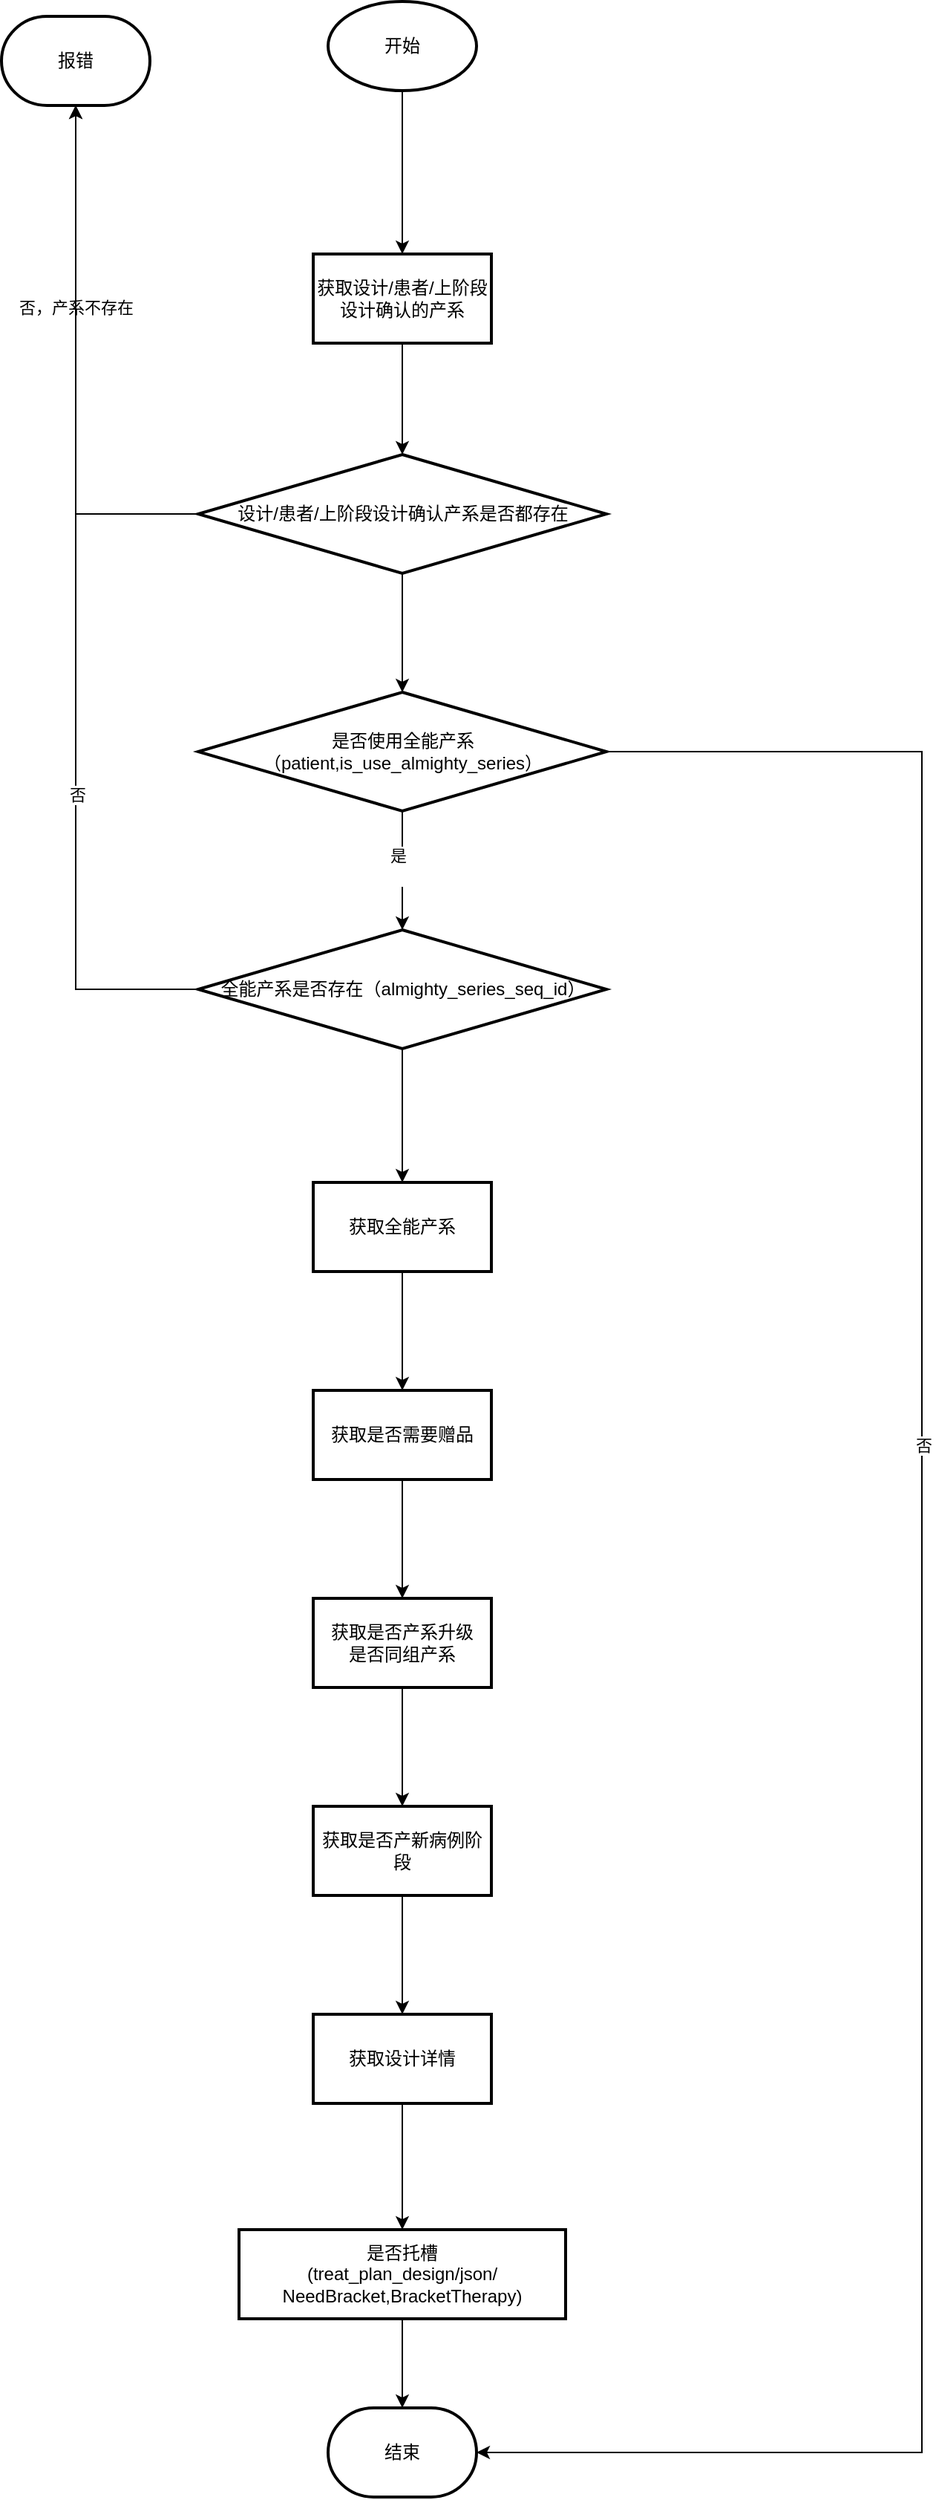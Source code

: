 <mxfile version="26.1.1">
  <diagram name="第 1 页" id="PB1JnNiwjE4Kyq06giUW">
    <mxGraphModel dx="1562" dy="754" grid="1" gridSize="10" guides="1" tooltips="1" connect="1" arrows="1" fold="1" page="1" pageScale="1" pageWidth="827" pageHeight="1169" math="0" shadow="0">
      <root>
        <mxCell id="0" />
        <mxCell id="1" parent="0" />
        <mxCell id="Prq1p_h90fiqttCvEaLN-1" value="" style="edgeStyle=orthogonalEdgeStyle;rounded=0;orthogonalLoop=1;jettySize=auto;html=1;" edge="1" parent="1" source="Prq1p_h90fiqttCvEaLN-2" target="Prq1p_h90fiqttCvEaLN-4">
          <mxGeometry relative="1" as="geometry" />
        </mxCell>
        <mxCell id="Prq1p_h90fiqttCvEaLN-2" value="开始" style="strokeWidth=2;html=1;shape=mxgraph.flowchart.start_1;whiteSpace=wrap;" vertex="1" parent="1">
          <mxGeometry x="410" y="180" width="100" height="60" as="geometry" />
        </mxCell>
        <mxCell id="Prq1p_h90fiqttCvEaLN-3" value="" style="edgeStyle=orthogonalEdgeStyle;rounded=0;orthogonalLoop=1;jettySize=auto;html=1;" edge="1" parent="1" source="Prq1p_h90fiqttCvEaLN-4" target="Prq1p_h90fiqttCvEaLN-6">
          <mxGeometry relative="1" as="geometry" />
        </mxCell>
        <mxCell id="Prq1p_h90fiqttCvEaLN-4" value="获取设计/患者/上阶段设计确认的产系" style="whiteSpace=wrap;html=1;strokeWidth=2;" vertex="1" parent="1">
          <mxGeometry x="400" y="350" width="120" height="60" as="geometry" />
        </mxCell>
        <mxCell id="Prq1p_h90fiqttCvEaLN-5" value="" style="edgeStyle=orthogonalEdgeStyle;rounded=0;orthogonalLoop=1;jettySize=auto;html=1;" edge="1" parent="1" source="Prq1p_h90fiqttCvEaLN-6" target="Prq1p_h90fiqttCvEaLN-13">
          <mxGeometry relative="1" as="geometry" />
        </mxCell>
        <mxCell id="Prq1p_h90fiqttCvEaLN-6" value="设计/患者/上阶段设计确认产系是否都存在" style="rhombus;whiteSpace=wrap;html=1;strokeWidth=2;" vertex="1" parent="1">
          <mxGeometry x="322.5" y="485" width="275" height="80" as="geometry" />
        </mxCell>
        <mxCell id="Prq1p_h90fiqttCvEaLN-7" value="报错" style="strokeWidth=2;html=1;shape=mxgraph.flowchart.terminator;whiteSpace=wrap;" vertex="1" parent="1">
          <mxGeometry x="190" y="190" width="100" height="60" as="geometry" />
        </mxCell>
        <mxCell id="Prq1p_h90fiqttCvEaLN-8" style="edgeStyle=orthogonalEdgeStyle;rounded=0;orthogonalLoop=1;jettySize=auto;html=1;entryX=0.5;entryY=1;entryDx=0;entryDy=0;entryPerimeter=0;" edge="1" parent="1" source="Prq1p_h90fiqttCvEaLN-6" target="Prq1p_h90fiqttCvEaLN-7">
          <mxGeometry relative="1" as="geometry" />
        </mxCell>
        <mxCell id="Prq1p_h90fiqttCvEaLN-9" value="否，产系不存在" style="edgeLabel;html=1;align=center;verticalAlign=middle;resizable=0;points=[];" connectable="0" vertex="1" parent="Prq1p_h90fiqttCvEaLN-8">
          <mxGeometry x="0.24" relative="1" as="geometry">
            <mxPoint as="offset" />
          </mxGeometry>
        </mxCell>
        <mxCell id="Prq1p_h90fiqttCvEaLN-10" value="结束" style="strokeWidth=2;html=1;shape=mxgraph.flowchart.terminator;whiteSpace=wrap;" vertex="1" parent="1">
          <mxGeometry x="410" y="1800" width="100" height="60" as="geometry" />
        </mxCell>
        <mxCell id="Prq1p_h90fiqttCvEaLN-11" value="" style="edgeStyle=orthogonalEdgeStyle;rounded=0;orthogonalLoop=1;jettySize=auto;html=1;" edge="1" parent="1" source="Prq1p_h90fiqttCvEaLN-13" target="Prq1p_h90fiqttCvEaLN-15">
          <mxGeometry relative="1" as="geometry" />
        </mxCell>
        <mxCell id="Prq1p_h90fiqttCvEaLN-12" value="是&lt;div&gt;&lt;br&gt;&lt;/div&gt;" style="edgeLabel;html=1;align=center;verticalAlign=middle;resizable=0;points=[];" vertex="1" connectable="0" parent="Prq1p_h90fiqttCvEaLN-11">
          <mxGeometry x="-0.082" y="-3" relative="1" as="geometry">
            <mxPoint as="offset" />
          </mxGeometry>
        </mxCell>
        <mxCell id="Prq1p_h90fiqttCvEaLN-13" value="是否使用全能产系（patient,is_use_almighty_series&lt;span style=&quot;background-color: transparent; color: light-dark(rgb(0, 0, 0), rgb(255, 255, 255));&quot;&gt;）&lt;/span&gt;" style="rhombus;whiteSpace=wrap;html=1;strokeWidth=2;" vertex="1" parent="1">
          <mxGeometry x="322.5" y="645" width="275" height="80" as="geometry" />
        </mxCell>
        <mxCell id="Prq1p_h90fiqttCvEaLN-14" value="" style="edgeStyle=orthogonalEdgeStyle;rounded=0;orthogonalLoop=1;jettySize=auto;html=1;" edge="1" parent="1" source="Prq1p_h90fiqttCvEaLN-15" target="Prq1p_h90fiqttCvEaLN-21">
          <mxGeometry relative="1" as="geometry" />
        </mxCell>
        <mxCell id="Prq1p_h90fiqttCvEaLN-15" value="全能产系是否存在（almighty_series_seq_id）" style="rhombus;whiteSpace=wrap;html=1;strokeWidth=2;" vertex="1" parent="1">
          <mxGeometry x="322.5" y="805" width="275" height="80" as="geometry" />
        </mxCell>
        <mxCell id="Prq1p_h90fiqttCvEaLN-16" style="edgeStyle=orthogonalEdgeStyle;rounded=0;orthogonalLoop=1;jettySize=auto;html=1;entryX=1;entryY=0.5;entryDx=0;entryDy=0;entryPerimeter=0;" edge="1" parent="1" source="Prq1p_h90fiqttCvEaLN-13" target="Prq1p_h90fiqttCvEaLN-10">
          <mxGeometry relative="1" as="geometry">
            <Array as="points">
              <mxPoint x="810" y="685" />
              <mxPoint x="810" y="1830" />
            </Array>
            <mxPoint x="600" y="1090" as="targetPoint" />
          </mxGeometry>
        </mxCell>
        <mxCell id="Prq1p_h90fiqttCvEaLN-17" value="否" style="edgeLabel;html=1;align=center;verticalAlign=middle;resizable=0;points=[];" vertex="1" connectable="0" parent="Prq1p_h90fiqttCvEaLN-16">
          <mxGeometry x="-0.18" y="1" relative="1" as="geometry">
            <mxPoint as="offset" />
          </mxGeometry>
        </mxCell>
        <mxCell id="Prq1p_h90fiqttCvEaLN-18" style="edgeStyle=orthogonalEdgeStyle;rounded=0;orthogonalLoop=1;jettySize=auto;html=1;entryX=0.5;entryY=1;entryDx=0;entryDy=0;entryPerimeter=0;" edge="1" parent="1" source="Prq1p_h90fiqttCvEaLN-15" target="Prq1p_h90fiqttCvEaLN-7">
          <mxGeometry relative="1" as="geometry" />
        </mxCell>
        <mxCell id="Prq1p_h90fiqttCvEaLN-19" value="否" style="edgeLabel;html=1;align=center;verticalAlign=middle;resizable=0;points=[];" vertex="1" connectable="0" parent="Prq1p_h90fiqttCvEaLN-18">
          <mxGeometry x="-0.369" y="-1" relative="1" as="geometry">
            <mxPoint as="offset" />
          </mxGeometry>
        </mxCell>
        <mxCell id="Prq1p_h90fiqttCvEaLN-20" value="" style="edgeStyle=orthogonalEdgeStyle;rounded=0;orthogonalLoop=1;jettySize=auto;html=1;" edge="1" parent="1" source="Prq1p_h90fiqttCvEaLN-21" target="Prq1p_h90fiqttCvEaLN-23">
          <mxGeometry relative="1" as="geometry" />
        </mxCell>
        <mxCell id="Prq1p_h90fiqttCvEaLN-21" value="获取全能产系" style="whiteSpace=wrap;html=1;strokeWidth=2;" vertex="1" parent="1">
          <mxGeometry x="400" y="975" width="120" height="60" as="geometry" />
        </mxCell>
        <mxCell id="Prq1p_h90fiqttCvEaLN-22" value="" style="edgeStyle=orthogonalEdgeStyle;rounded=0;orthogonalLoop=1;jettySize=auto;html=1;" edge="1" parent="1" source="Prq1p_h90fiqttCvEaLN-23" target="Prq1p_h90fiqttCvEaLN-25">
          <mxGeometry relative="1" as="geometry" />
        </mxCell>
        <mxCell id="Prq1p_h90fiqttCvEaLN-23" value="获取是否需要赠品" style="whiteSpace=wrap;html=1;strokeWidth=2;" vertex="1" parent="1">
          <mxGeometry x="400" y="1115" width="120" height="60" as="geometry" />
        </mxCell>
        <mxCell id="Prq1p_h90fiqttCvEaLN-24" value="" style="edgeStyle=orthogonalEdgeStyle;rounded=0;orthogonalLoop=1;jettySize=auto;html=1;" edge="1" parent="1" source="Prq1p_h90fiqttCvEaLN-25" target="Prq1p_h90fiqttCvEaLN-27">
          <mxGeometry relative="1" as="geometry" />
        </mxCell>
        <mxCell id="Prq1p_h90fiqttCvEaLN-25" value="获取是否产系升级&lt;div&gt;是否同组产系&lt;/div&gt;" style="whiteSpace=wrap;html=1;strokeWidth=2;" vertex="1" parent="1">
          <mxGeometry x="400" y="1255" width="120" height="60" as="geometry" />
        </mxCell>
        <mxCell id="Prq1p_h90fiqttCvEaLN-26" value="" style="edgeStyle=orthogonalEdgeStyle;rounded=0;orthogonalLoop=1;jettySize=auto;html=1;" edge="1" parent="1" source="Prq1p_h90fiqttCvEaLN-27" target="Prq1p_h90fiqttCvEaLN-29">
          <mxGeometry relative="1" as="geometry" />
        </mxCell>
        <mxCell id="Prq1p_h90fiqttCvEaLN-27" value="获取是否产新病例阶段" style="whiteSpace=wrap;html=1;strokeWidth=2;" vertex="1" parent="1">
          <mxGeometry x="400" y="1395" width="120" height="60" as="geometry" />
        </mxCell>
        <mxCell id="Prq1p_h90fiqttCvEaLN-28" value="" style="edgeStyle=orthogonalEdgeStyle;rounded=0;orthogonalLoop=1;jettySize=auto;html=1;" edge="1" parent="1" source="Prq1p_h90fiqttCvEaLN-29" target="Prq1p_h90fiqttCvEaLN-31">
          <mxGeometry relative="1" as="geometry" />
        </mxCell>
        <mxCell id="Prq1p_h90fiqttCvEaLN-29" value="获取设计详情" style="whiteSpace=wrap;html=1;strokeWidth=2;" vertex="1" parent="1">
          <mxGeometry x="400" y="1535" width="120" height="60" as="geometry" />
        </mxCell>
        <mxCell id="Prq1p_h90fiqttCvEaLN-30" value="" style="edgeStyle=orthogonalEdgeStyle;rounded=0;orthogonalLoop=1;jettySize=auto;html=1;" edge="1" parent="1" source="Prq1p_h90fiqttCvEaLN-31" target="Prq1p_h90fiqttCvEaLN-10">
          <mxGeometry relative="1" as="geometry" />
        </mxCell>
        <mxCell id="Prq1p_h90fiqttCvEaLN-31" value="是否托槽&lt;div&gt;(treat_plan_design/json/&lt;/div&gt;&lt;div&gt;&lt;span style=&quot;background-color: transparent; color: light-dark(rgb(0, 0, 0), rgb(255, 255, 255));&quot;&gt;NeedBracket,BracketTherapy)&lt;/span&gt;&lt;/div&gt;" style="whiteSpace=wrap;html=1;strokeWidth=2;" vertex="1" parent="1">
          <mxGeometry x="350" y="1680" width="220" height="60" as="geometry" />
        </mxCell>
      </root>
    </mxGraphModel>
  </diagram>
</mxfile>

